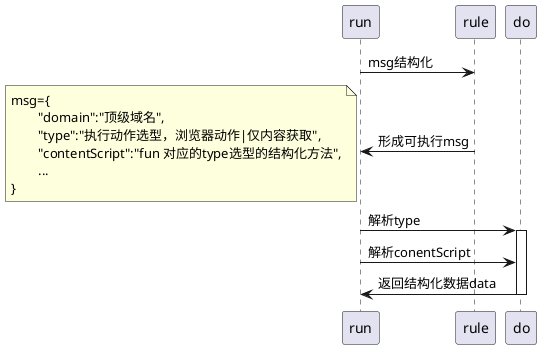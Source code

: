 @startuml

run->rule : msg结构化
rule->run: 形成可执行msg
note left 
msg={
	"domain":"顶级域名",
	"type":"执行动作选型，浏览器动作|仅内容获取",
	"contentScript":"fun 对应的type选型的结构化方法",
	...
}
end note 
run->do: 解析type
activate do
run->do: 解析conentScript
do->run: 返回结构化数据data
deactivate do
@enduml
